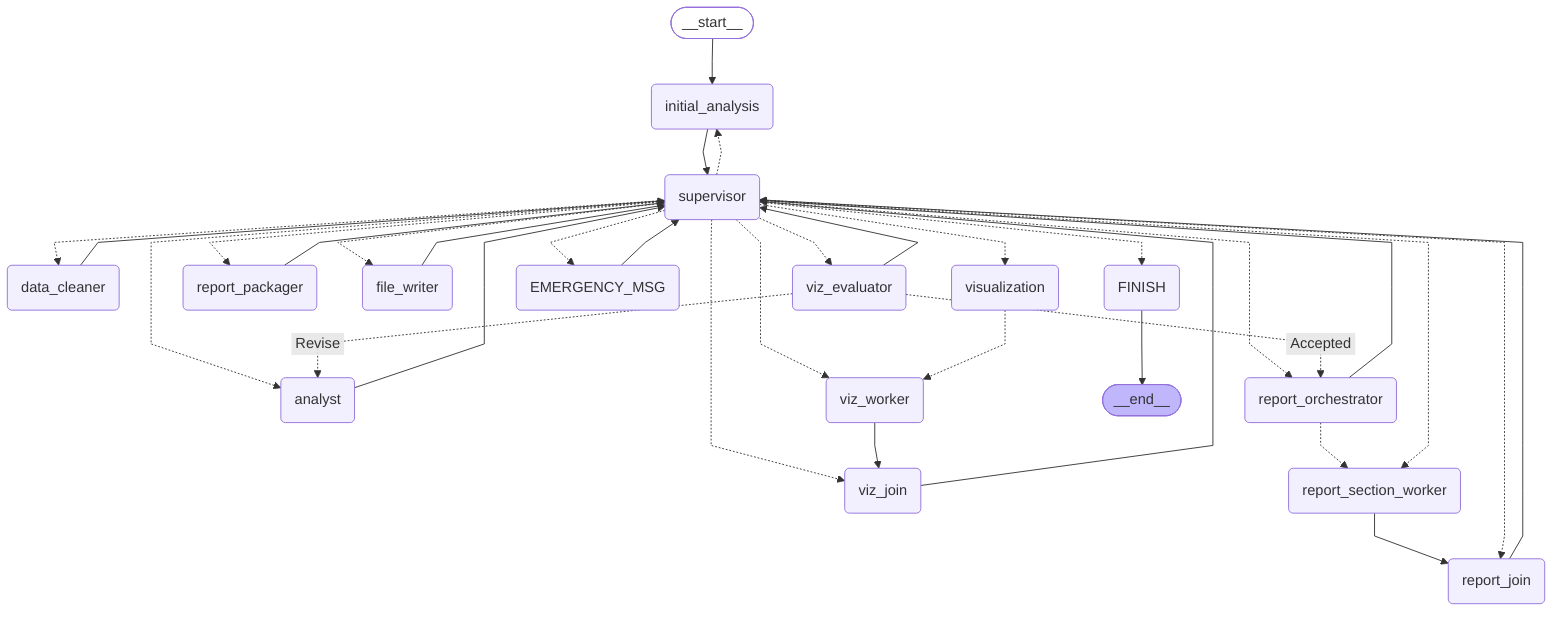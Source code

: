 ---
config:
  flowchart:
    curve: linear
---
graph TD;
	__start__([<p>__start__</p>]):::first
	supervisor(supervisor)
	initial_analysis(initial_analysis)
	data_cleaner(data_cleaner)
	analyst(analyst)
	viz_worker(viz_worker)
	viz_join(viz_join)
	viz_evaluator(viz_evaluator)
	report_orchestrator(report_orchestrator)
	report_section_worker(report_section_worker)
	report_join(report_join)
	report_packager(report_packager)
	file_writer(file_writer)
	visualization(visualization)
	EMERGENCY_MSG(EMERGENCY_MSG)
	FINISH(FINISH)
	__end__([<p>__end__</p>]):::last
	EMERGENCY_MSG --> supervisor;
	__start__ --> initial_analysis;
	analyst --> supervisor;
	data_cleaner --> supervisor;
	file_writer --> supervisor;
	initial_analysis --> supervisor;
	report_join --> supervisor;
	report_orchestrator -.-> report_section_worker;
	report_orchestrator --> supervisor;
	report_packager --> supervisor;
	report_section_worker --> report_join;
	supervisor -.-> EMERGENCY_MSG;
	supervisor -.-> FINISH;
	supervisor -.-> analyst;
	supervisor -.-> data_cleaner;
	supervisor -.-> file_writer;
	supervisor -.-> initial_analysis;
	supervisor -.-> report_join;
	supervisor -.-> report_orchestrator;
	supervisor -.-> report_packager;
	supervisor -.-> report_section_worker;
	supervisor -.-> visualization;
	supervisor -.-> viz_evaluator;
	supervisor -.-> viz_join;
	supervisor -.-> viz_worker;
	visualization -.-> viz_worker;
	viz_evaluator -. &nbsp;Revise&nbsp; .-> analyst;
	viz_evaluator -. &nbsp;Accepted&nbsp; .-> report_orchestrator;
	viz_evaluator --> supervisor;
	viz_join --> supervisor;
	viz_worker --> viz_join;
	FINISH --> __end__;
	classDef default fill:#f2f0ff,line-height:1.2
	classDef first fill-opacity:0
	classDef last fill:#bfb6fc